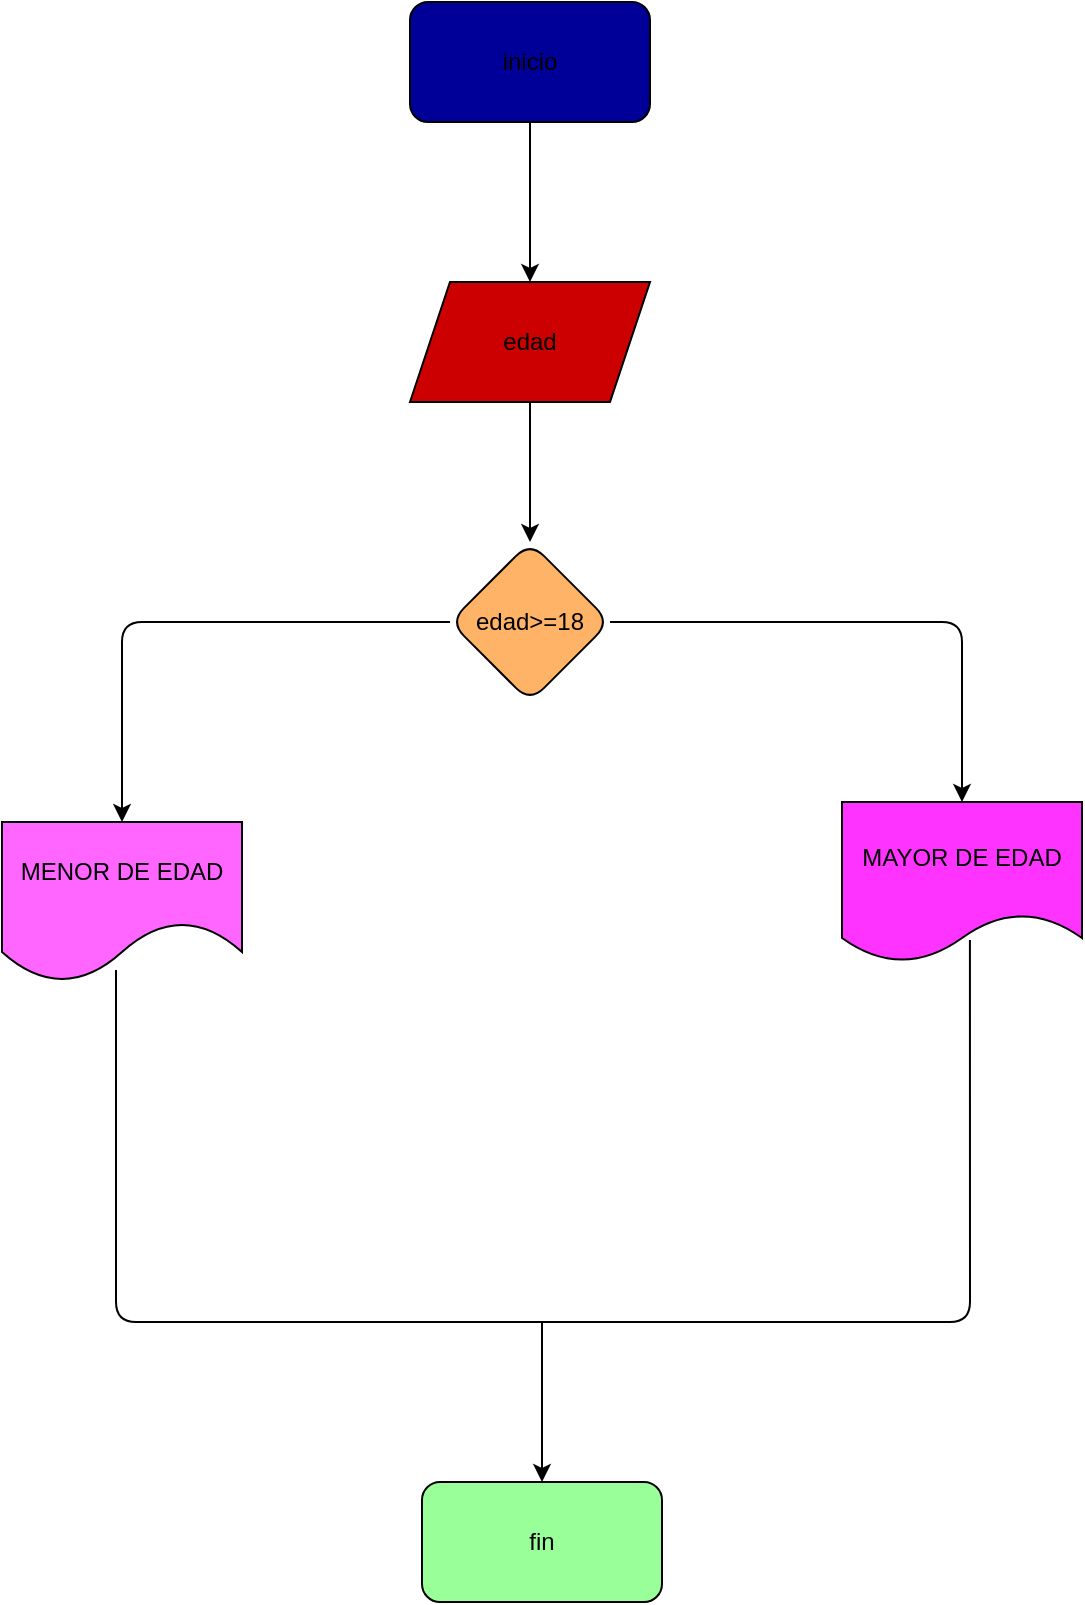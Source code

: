 <mxfile>
    <diagram id="DGliqiffZKv_WfC550H1" name="Página-1">
        <mxGraphModel dx="760" dy="459" grid="1" gridSize="10" guides="1" tooltips="1" connect="1" arrows="1" fold="1" page="1" pageScale="1" pageWidth="827" pageHeight="1169" math="0" shadow="0">
            <root>
                <mxCell id="0"/>
                <mxCell id="1" parent="0"/>
                <mxCell id="4" value="" style="edgeStyle=none;html=1;entryX=0.5;entryY=0;entryDx=0;entryDy=0;" edge="1" parent="1" source="2" target="16">
                    <mxGeometry relative="1" as="geometry">
                        <mxPoint x="500" y="150" as="targetPoint"/>
                    </mxGeometry>
                </mxCell>
                <mxCell id="2" value="inicio" style="rounded=1;whiteSpace=wrap;html=1;fillColor=#000099;" vertex="1" parent="1">
                    <mxGeometry x="354" y="60" width="120" height="60" as="geometry"/>
                </mxCell>
                <mxCell id="6" value="" style="edgeStyle=none;html=1;exitX=0.5;exitY=1;exitDx=0;exitDy=0;" edge="1" parent="1" source="16" target="5">
                    <mxGeometry relative="1" as="geometry">
                        <mxPoint x="530" y="260" as="sourcePoint"/>
                    </mxGeometry>
                </mxCell>
                <mxCell id="10" value="" style="edgeStyle=none;html=1;" edge="1" parent="1" source="5" target="9">
                    <mxGeometry relative="1" as="geometry">
                        <Array as="points">
                            <mxPoint x="630" y="370"/>
                        </Array>
                    </mxGeometry>
                </mxCell>
                <mxCell id="12" value="" style="edgeStyle=none;html=1;" edge="1" parent="1" source="5" target="11">
                    <mxGeometry relative="1" as="geometry">
                        <Array as="points">
                            <mxPoint x="210" y="370"/>
                        </Array>
                    </mxGeometry>
                </mxCell>
                <mxCell id="5" value="edad&amp;gt;=18" style="rhombus;whiteSpace=wrap;html=1;rounded=1;fillColor=#FFB366;" vertex="1" parent="1">
                    <mxGeometry x="374" y="330" width="80" height="80" as="geometry"/>
                </mxCell>
                <mxCell id="9" value="MAYOR DE EDAD" style="shape=document;whiteSpace=wrap;html=1;boundedLbl=1;rounded=1;fillColor=#FF33FF;" vertex="1" parent="1">
                    <mxGeometry x="570" y="460" width="120" height="80" as="geometry"/>
                </mxCell>
                <mxCell id="11" value="MENOR DE EDAD" style="shape=document;whiteSpace=wrap;html=1;boundedLbl=1;rounded=1;size=0.375;fillColor=#FF66FF;" vertex="1" parent="1">
                    <mxGeometry x="150" y="470" width="120" height="80" as="geometry"/>
                </mxCell>
                <mxCell id="13" value="fin" style="whiteSpace=wrap;html=1;rounded=1;fillColor=#99FF99;" vertex="1" parent="1">
                    <mxGeometry x="360" y="800" width="120" height="60" as="geometry"/>
                </mxCell>
                <mxCell id="16" value="edad" style="shape=parallelogram;perimeter=parallelogramPerimeter;whiteSpace=wrap;html=1;fixedSize=1;fillColor=#CC0000;" vertex="1" parent="1">
                    <mxGeometry x="354" y="200" width="120" height="60" as="geometry"/>
                </mxCell>
                <mxCell id="27" value="" style="endArrow=none;html=1;exitX=0.475;exitY=0.925;exitDx=0;exitDy=0;entryX=0.533;entryY=0.863;entryDx=0;entryDy=0;entryPerimeter=0;exitPerimeter=0;" edge="1" parent="1" source="11" target="9">
                    <mxGeometry width="50" height="50" relative="1" as="geometry">
                        <mxPoint x="390" y="640" as="sourcePoint"/>
                        <mxPoint x="440" y="590" as="targetPoint"/>
                        <Array as="points">
                            <mxPoint x="207" y="720"/>
                            <mxPoint x="420" y="720"/>
                            <mxPoint x="634" y="720"/>
                        </Array>
                    </mxGeometry>
                </mxCell>
                <mxCell id="28" value="" style="endArrow=classic;html=1;entryX=0.5;entryY=0;entryDx=0;entryDy=0;" edge="1" parent="1" target="13">
                    <mxGeometry width="50" height="50" relative="1" as="geometry">
                        <mxPoint x="420" y="720" as="sourcePoint"/>
                        <mxPoint x="460" y="740" as="targetPoint"/>
                    </mxGeometry>
                </mxCell>
            </root>
        </mxGraphModel>
    </diagram>
</mxfile>